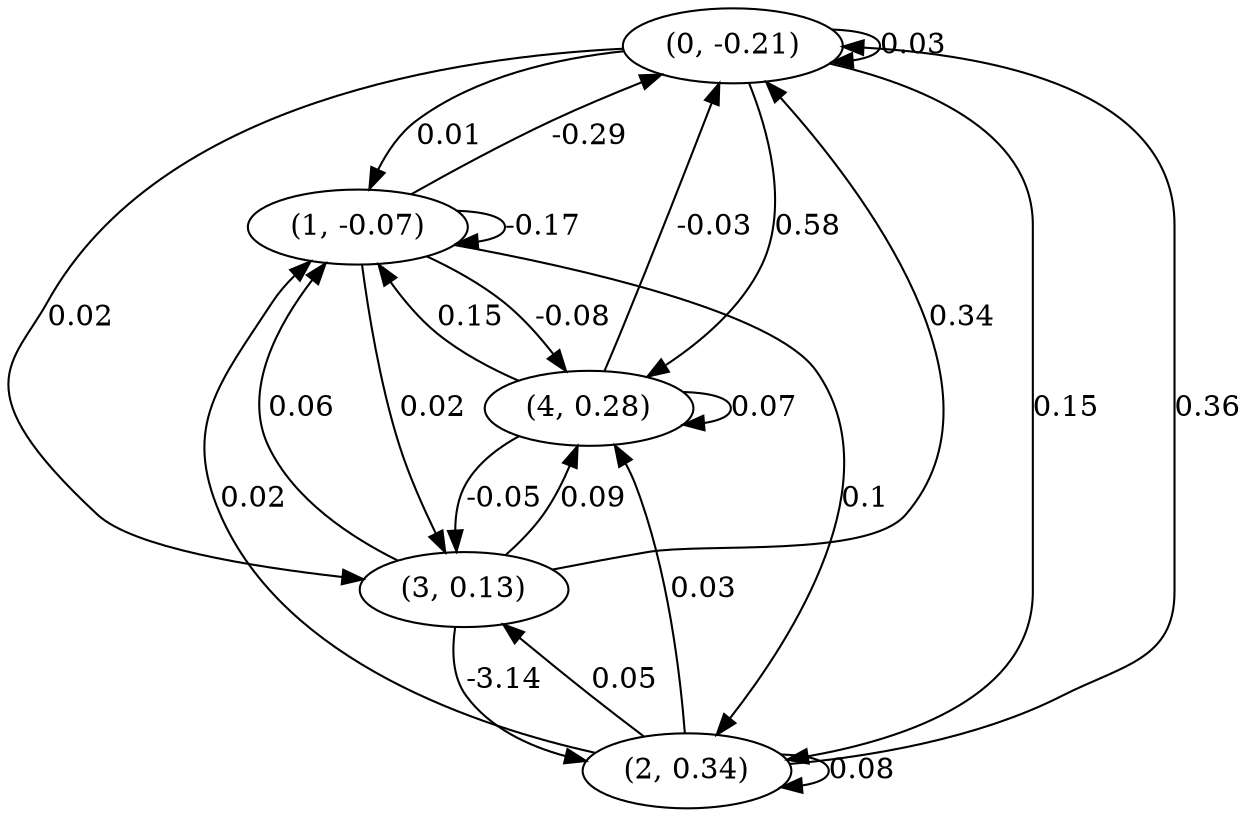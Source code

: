 digraph {
    0 [ label = "(0, -0.21)" ]
    1 [ label = "(1, -0.07)" ]
    2 [ label = "(2, 0.34)" ]
    3 [ label = "(3, 0.13)" ]
    4 [ label = "(4, 0.28)" ]
    0 -> 0 [ label = "0.03" ]
    1 -> 1 [ label = "-0.17" ]
    2 -> 2 [ label = "0.08" ]
    4 -> 4 [ label = "0.07" ]
    1 -> 0 [ label = "-0.29" ]
    2 -> 0 [ label = "0.36" ]
    3 -> 0 [ label = "0.34" ]
    4 -> 0 [ label = "-0.03" ]
    0 -> 1 [ label = "0.01" ]
    2 -> 1 [ label = "0.02" ]
    3 -> 1 [ label = "0.06" ]
    4 -> 1 [ label = "0.15" ]
    0 -> 2 [ label = "0.15" ]
    1 -> 2 [ label = "0.1" ]
    3 -> 2 [ label = "-3.14" ]
    0 -> 3 [ label = "0.02" ]
    1 -> 3 [ label = "0.02" ]
    2 -> 3 [ label = "0.05" ]
    4 -> 3 [ label = "-0.05" ]
    0 -> 4 [ label = "0.58" ]
    1 -> 4 [ label = "-0.08" ]
    2 -> 4 [ label = "0.03" ]
    3 -> 4 [ label = "0.09" ]
}

